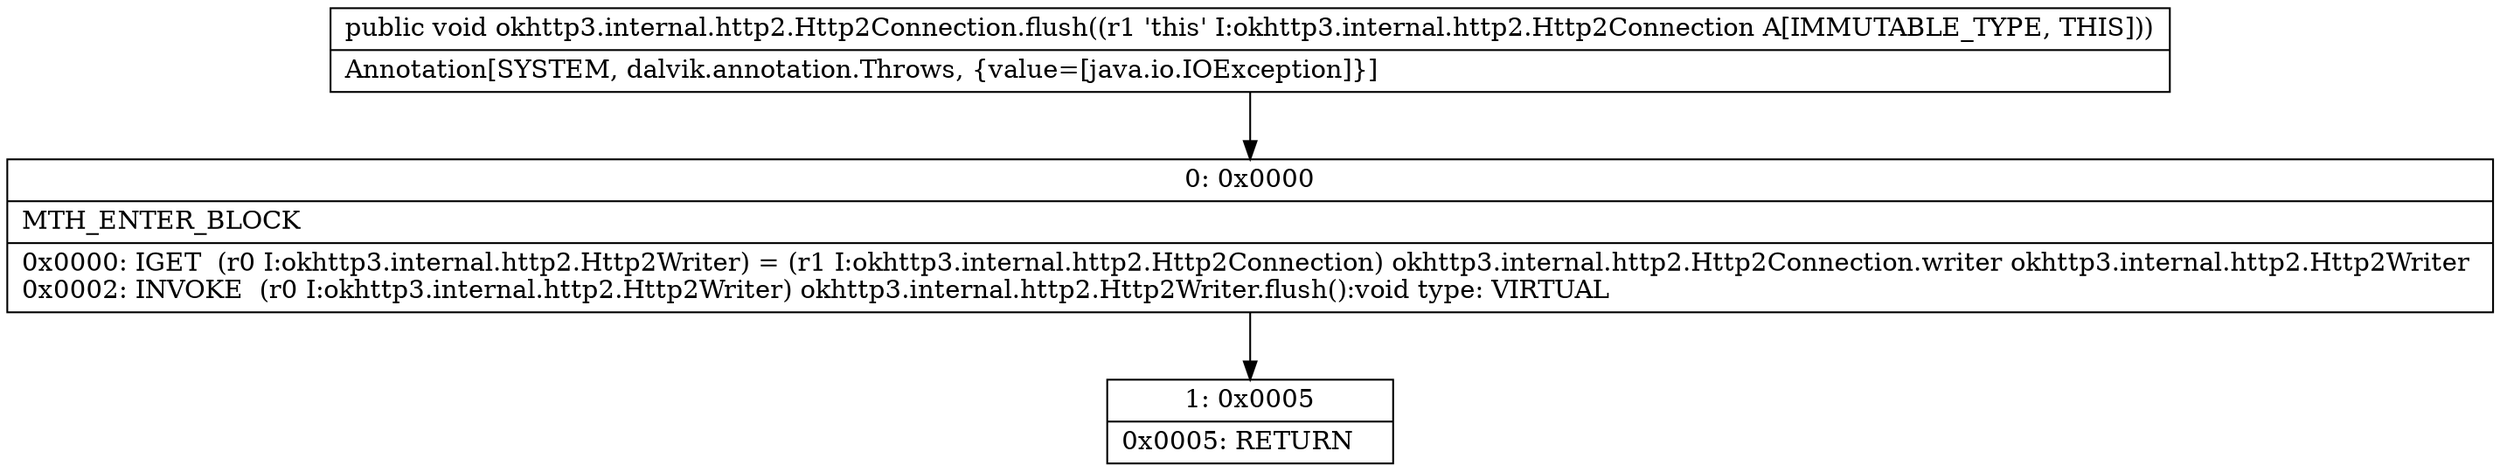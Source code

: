 digraph "CFG forokhttp3.internal.http2.Http2Connection.flush()V" {
Node_0 [shape=record,label="{0\:\ 0x0000|MTH_ENTER_BLOCK\l|0x0000: IGET  (r0 I:okhttp3.internal.http2.Http2Writer) = (r1 I:okhttp3.internal.http2.Http2Connection) okhttp3.internal.http2.Http2Connection.writer okhttp3.internal.http2.Http2Writer \l0x0002: INVOKE  (r0 I:okhttp3.internal.http2.Http2Writer) okhttp3.internal.http2.Http2Writer.flush():void type: VIRTUAL \l}"];
Node_1 [shape=record,label="{1\:\ 0x0005|0x0005: RETURN   \l}"];
MethodNode[shape=record,label="{public void okhttp3.internal.http2.Http2Connection.flush((r1 'this' I:okhttp3.internal.http2.Http2Connection A[IMMUTABLE_TYPE, THIS]))  | Annotation[SYSTEM, dalvik.annotation.Throws, \{value=[java.io.IOException]\}]\l}"];
MethodNode -> Node_0;
Node_0 -> Node_1;
}


